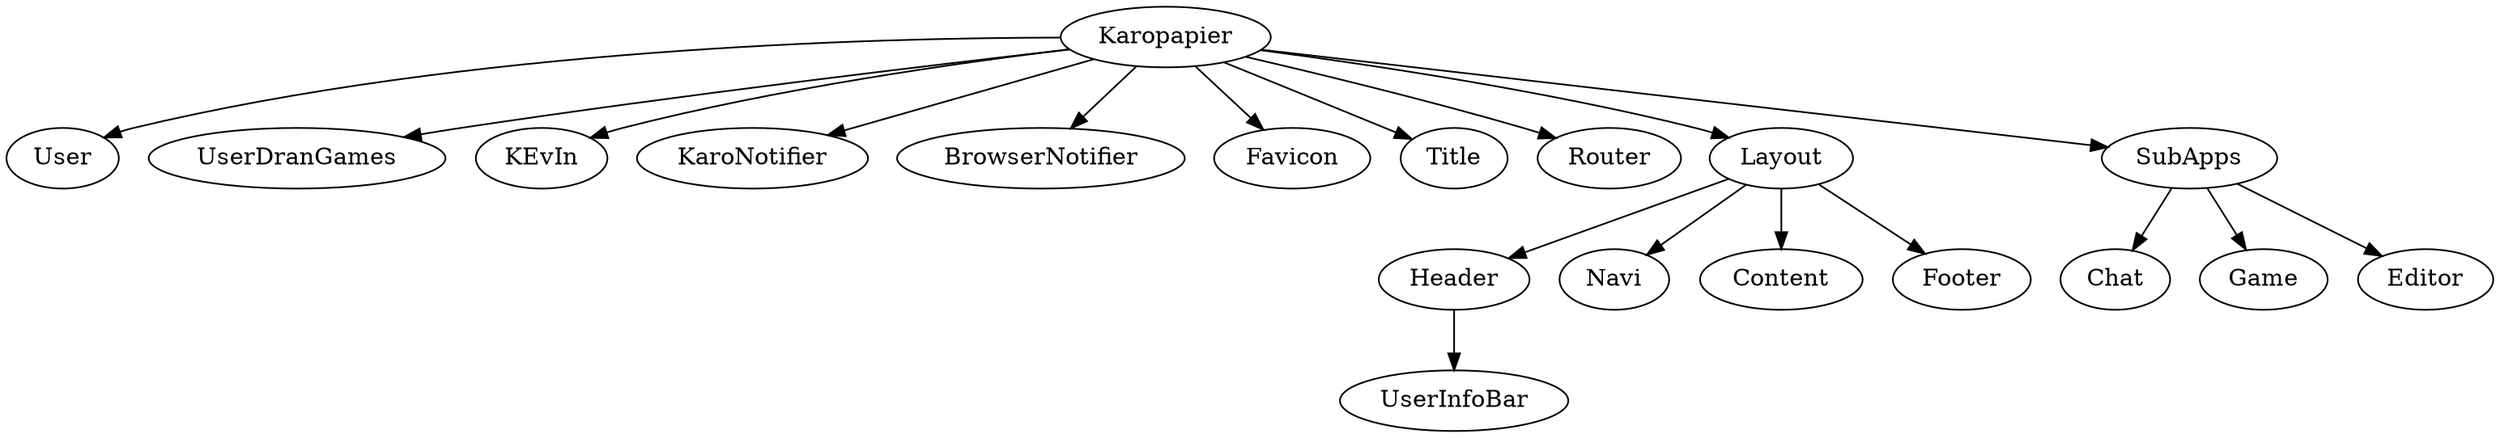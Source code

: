 digraph Karo {

"Karopapier" -> "User"
"Karopapier" -> "UserDranGames"
"Karopapier" -> "KEvIn"
"Karopapier" -> "KaroNotifier"
"Karopapier" -> "BrowserNotifier"
"Karopapier" -> "Favicon"
"Karopapier" -> "Title"

"Karopapier" -> "Router"

"Karopapier" -> "Layout"
"Layout" -> "Header"
"Header" -> "UserInfoBar"
"Layout" -> "Navi"
"Layout" -> "Content"
"Layout" -> "Footer"
"Karopapier" ->"SubApps"
"SubApps" -> "Chat"
"SubApps" -> "Game"
"SubApps" -> "Editor"
}